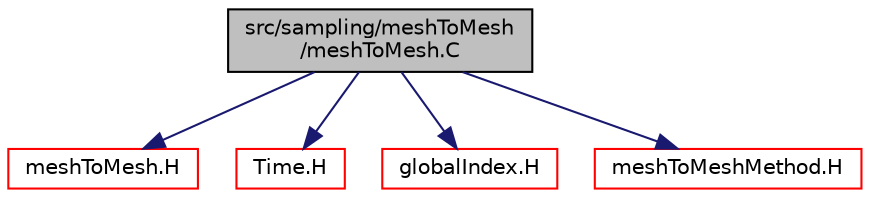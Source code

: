 digraph "src/sampling/meshToMesh/meshToMesh.C"
{
  bgcolor="transparent";
  edge [fontname="Helvetica",fontsize="10",labelfontname="Helvetica",labelfontsize="10"];
  node [fontname="Helvetica",fontsize="10",shape=record];
  Node1 [label="src/sampling/meshToMesh\l/meshToMesh.C",height=0.2,width=0.4,color="black", fillcolor="grey75", style="filled", fontcolor="black"];
  Node1 -> Node2 [color="midnightblue",fontsize="10",style="solid",fontname="Helvetica"];
  Node2 [label="meshToMesh.H",height=0.2,width=0.4,color="red",URL="$a09831.html"];
  Node1 -> Node3 [color="midnightblue",fontsize="10",style="solid",fontname="Helvetica"];
  Node3 [label="Time.H",height=0.2,width=0.4,color="red",URL="$a08181.html"];
  Node1 -> Node4 [color="midnightblue",fontsize="10",style="solid",fontname="Helvetica"];
  Node4 [label="globalIndex.H",height=0.2,width=0.4,color="red",URL="$a08935.html"];
  Node1 -> Node5 [color="midnightblue",fontsize="10",style="solid",fontname="Helvetica"];
  Node5 [label="meshToMeshMethod.H",height=0.2,width=0.4,color="red",URL="$a09827.html"];
}
